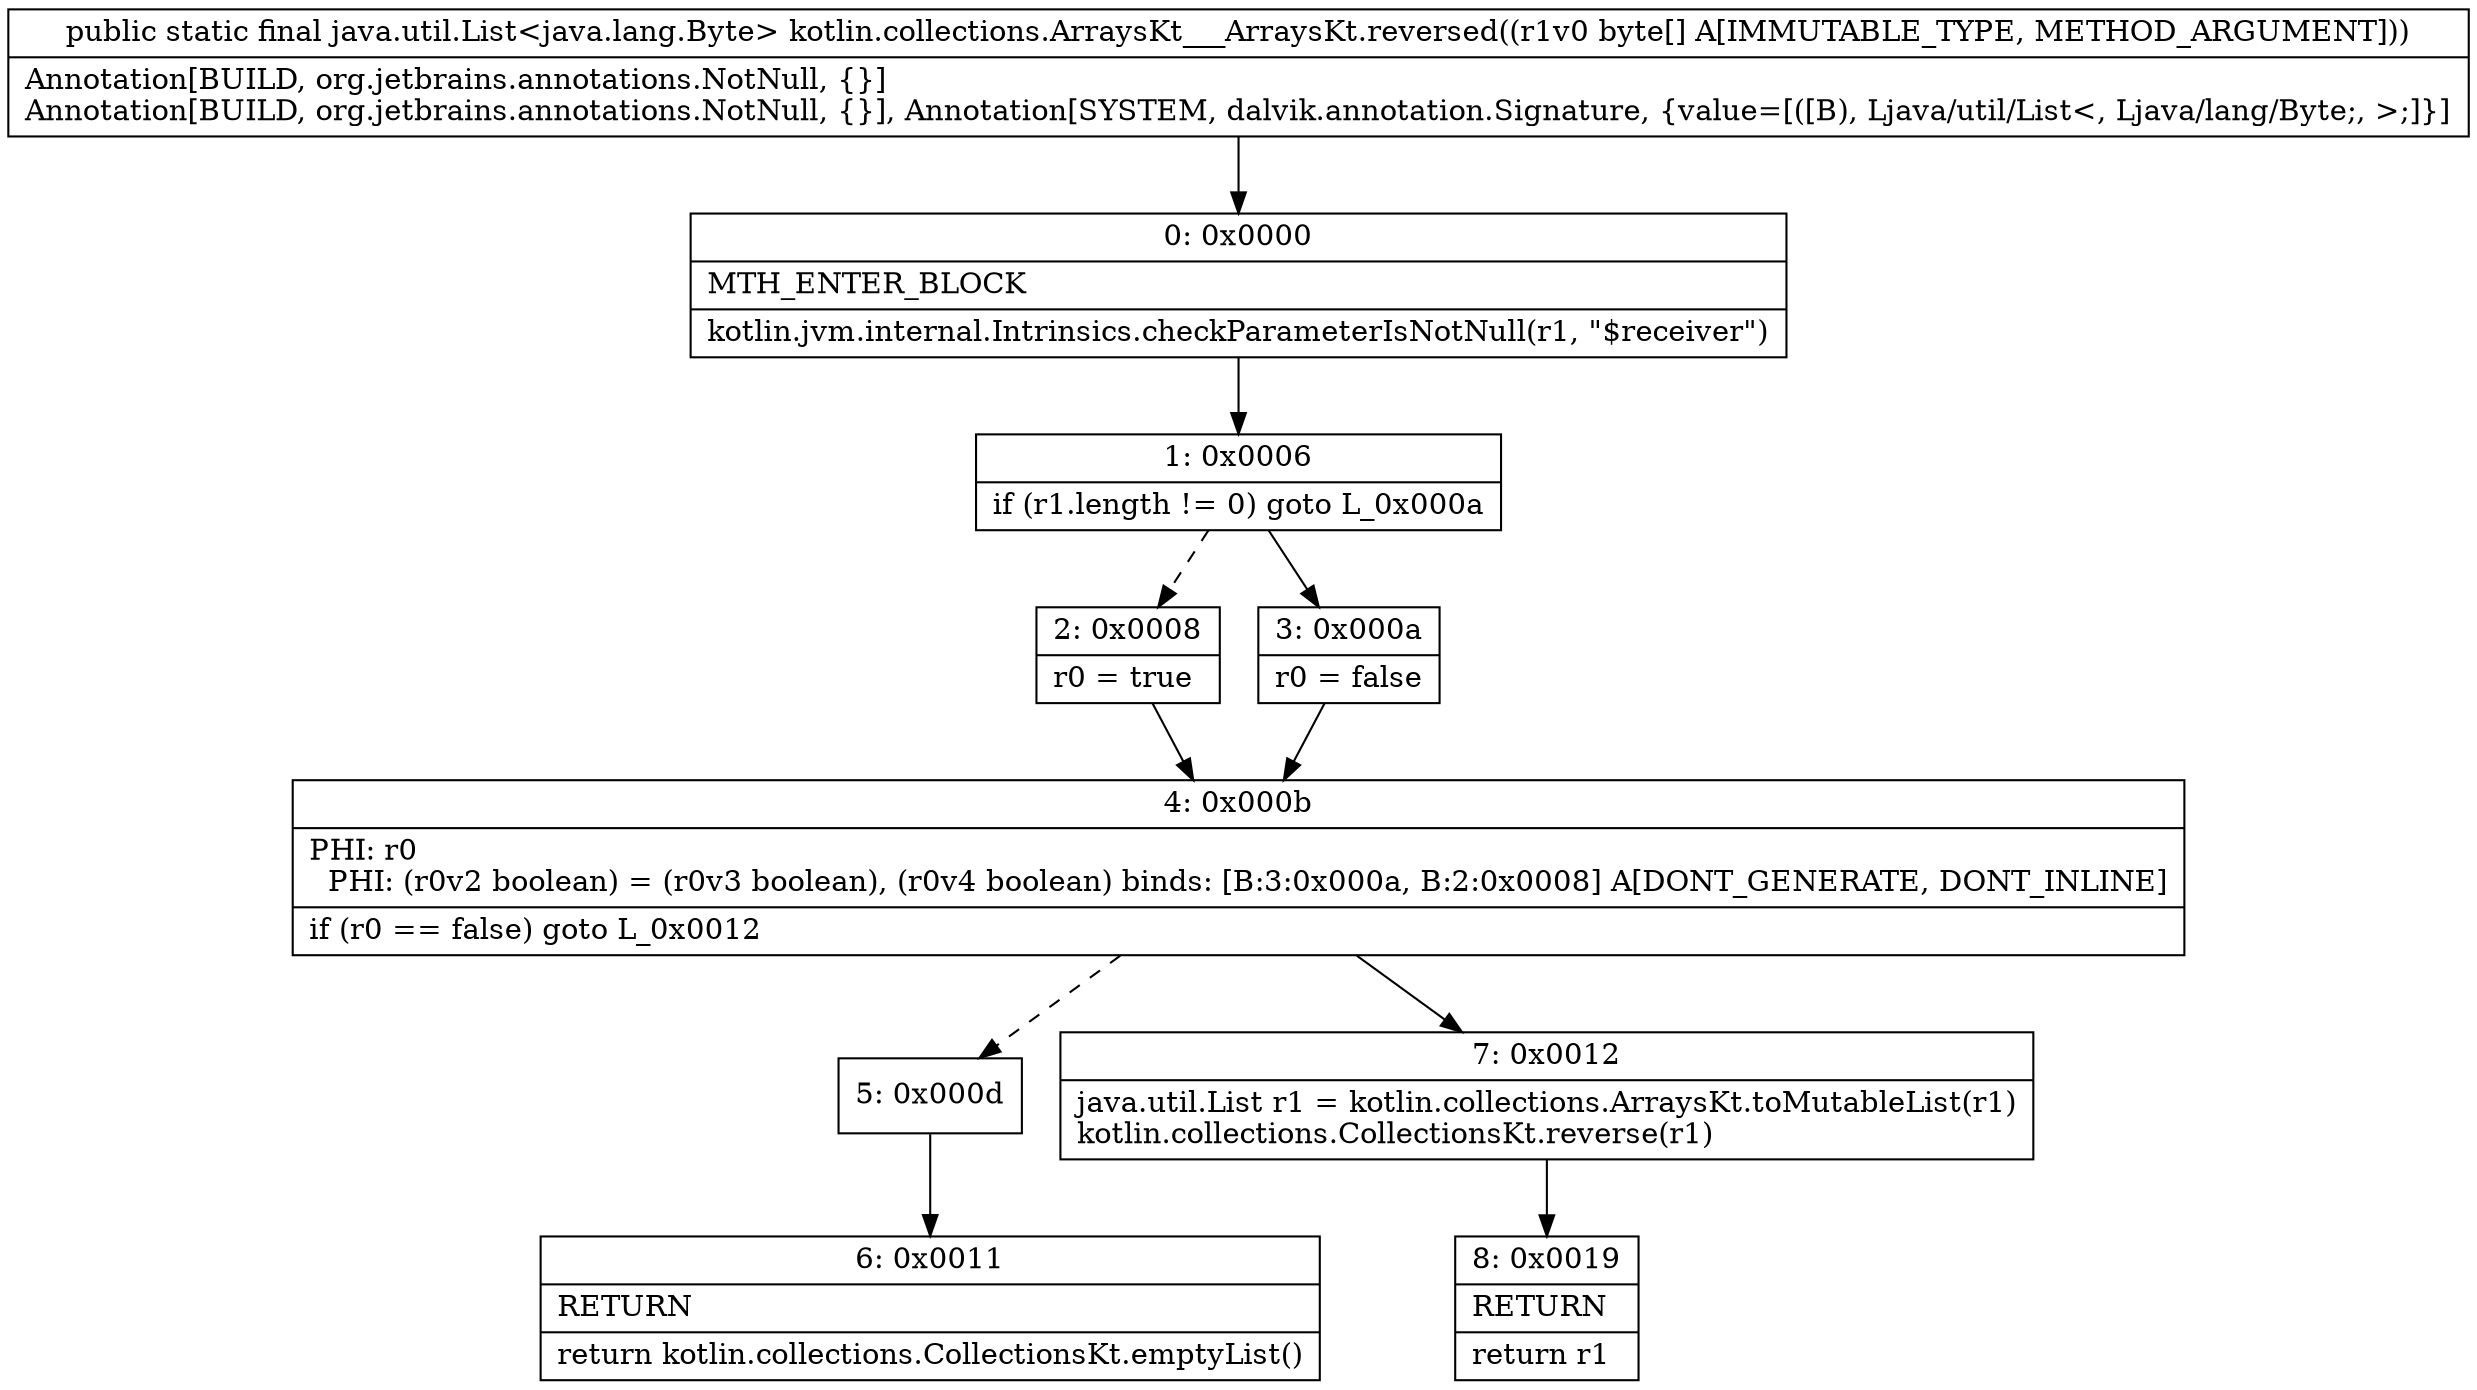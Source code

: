 digraph "CFG forkotlin.collections.ArraysKt___ArraysKt.reversed([B)Ljava\/util\/List;" {
Node_0 [shape=record,label="{0\:\ 0x0000|MTH_ENTER_BLOCK\l|kotlin.jvm.internal.Intrinsics.checkParameterIsNotNull(r1, \"$receiver\")\l}"];
Node_1 [shape=record,label="{1\:\ 0x0006|if (r1.length != 0) goto L_0x000a\l}"];
Node_2 [shape=record,label="{2\:\ 0x0008|r0 = true\l}"];
Node_3 [shape=record,label="{3\:\ 0x000a|r0 = false\l}"];
Node_4 [shape=record,label="{4\:\ 0x000b|PHI: r0 \l  PHI: (r0v2 boolean) = (r0v3 boolean), (r0v4 boolean) binds: [B:3:0x000a, B:2:0x0008] A[DONT_GENERATE, DONT_INLINE]\l|if (r0 == false) goto L_0x0012\l}"];
Node_5 [shape=record,label="{5\:\ 0x000d}"];
Node_6 [shape=record,label="{6\:\ 0x0011|RETURN\l|return kotlin.collections.CollectionsKt.emptyList()\l}"];
Node_7 [shape=record,label="{7\:\ 0x0012|java.util.List r1 = kotlin.collections.ArraysKt.toMutableList(r1)\lkotlin.collections.CollectionsKt.reverse(r1)\l}"];
Node_8 [shape=record,label="{8\:\ 0x0019|RETURN\l|return r1\l}"];
MethodNode[shape=record,label="{public static final java.util.List\<java.lang.Byte\> kotlin.collections.ArraysKt___ArraysKt.reversed((r1v0 byte[] A[IMMUTABLE_TYPE, METHOD_ARGUMENT]))  | Annotation[BUILD, org.jetbrains.annotations.NotNull, \{\}]\lAnnotation[BUILD, org.jetbrains.annotations.NotNull, \{\}], Annotation[SYSTEM, dalvik.annotation.Signature, \{value=[([B), Ljava\/util\/List\<, Ljava\/lang\/Byte;, \>;]\}]\l}"];
MethodNode -> Node_0;
Node_0 -> Node_1;
Node_1 -> Node_2[style=dashed];
Node_1 -> Node_3;
Node_2 -> Node_4;
Node_3 -> Node_4;
Node_4 -> Node_5[style=dashed];
Node_4 -> Node_7;
Node_5 -> Node_6;
Node_7 -> Node_8;
}

